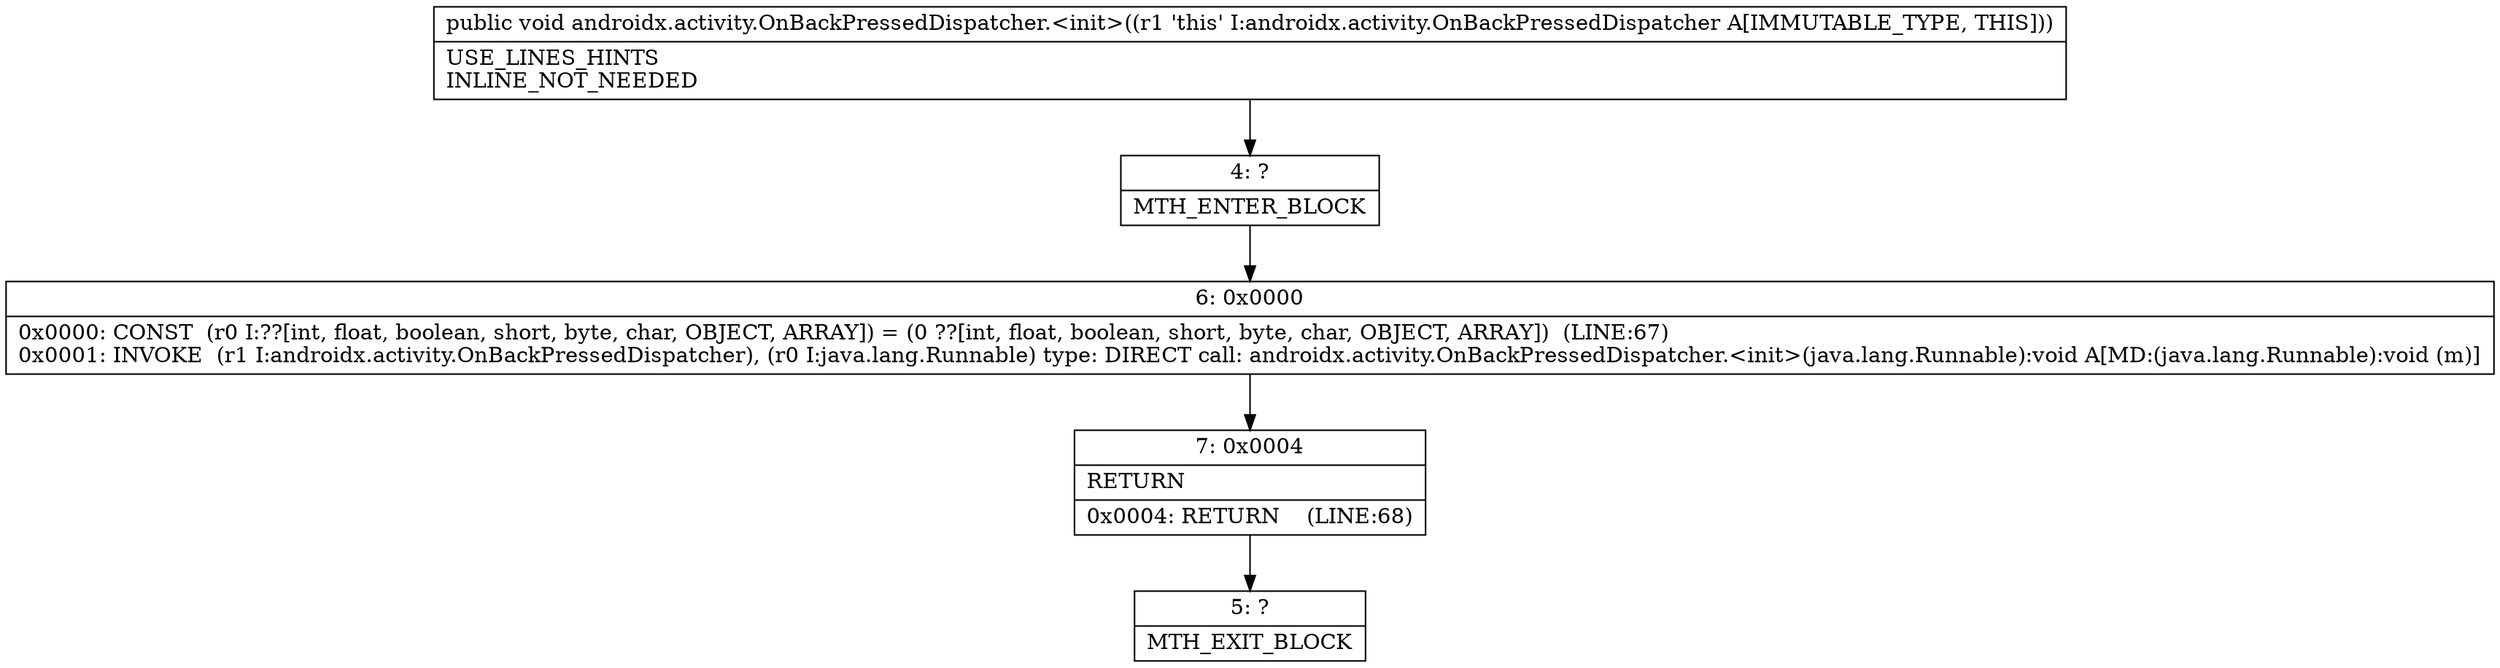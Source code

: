 digraph "CFG forandroidx.activity.OnBackPressedDispatcher.\<init\>()V" {
Node_4 [shape=record,label="{4\:\ ?|MTH_ENTER_BLOCK\l}"];
Node_6 [shape=record,label="{6\:\ 0x0000|0x0000: CONST  (r0 I:??[int, float, boolean, short, byte, char, OBJECT, ARRAY]) = (0 ??[int, float, boolean, short, byte, char, OBJECT, ARRAY])  (LINE:67)\l0x0001: INVOKE  (r1 I:androidx.activity.OnBackPressedDispatcher), (r0 I:java.lang.Runnable) type: DIRECT call: androidx.activity.OnBackPressedDispatcher.\<init\>(java.lang.Runnable):void A[MD:(java.lang.Runnable):void (m)]\l}"];
Node_7 [shape=record,label="{7\:\ 0x0004|RETURN\l|0x0004: RETURN    (LINE:68)\l}"];
Node_5 [shape=record,label="{5\:\ ?|MTH_EXIT_BLOCK\l}"];
MethodNode[shape=record,label="{public void androidx.activity.OnBackPressedDispatcher.\<init\>((r1 'this' I:androidx.activity.OnBackPressedDispatcher A[IMMUTABLE_TYPE, THIS]))  | USE_LINES_HINTS\lINLINE_NOT_NEEDED\l}"];
MethodNode -> Node_4;Node_4 -> Node_6;
Node_6 -> Node_7;
Node_7 -> Node_5;
}

